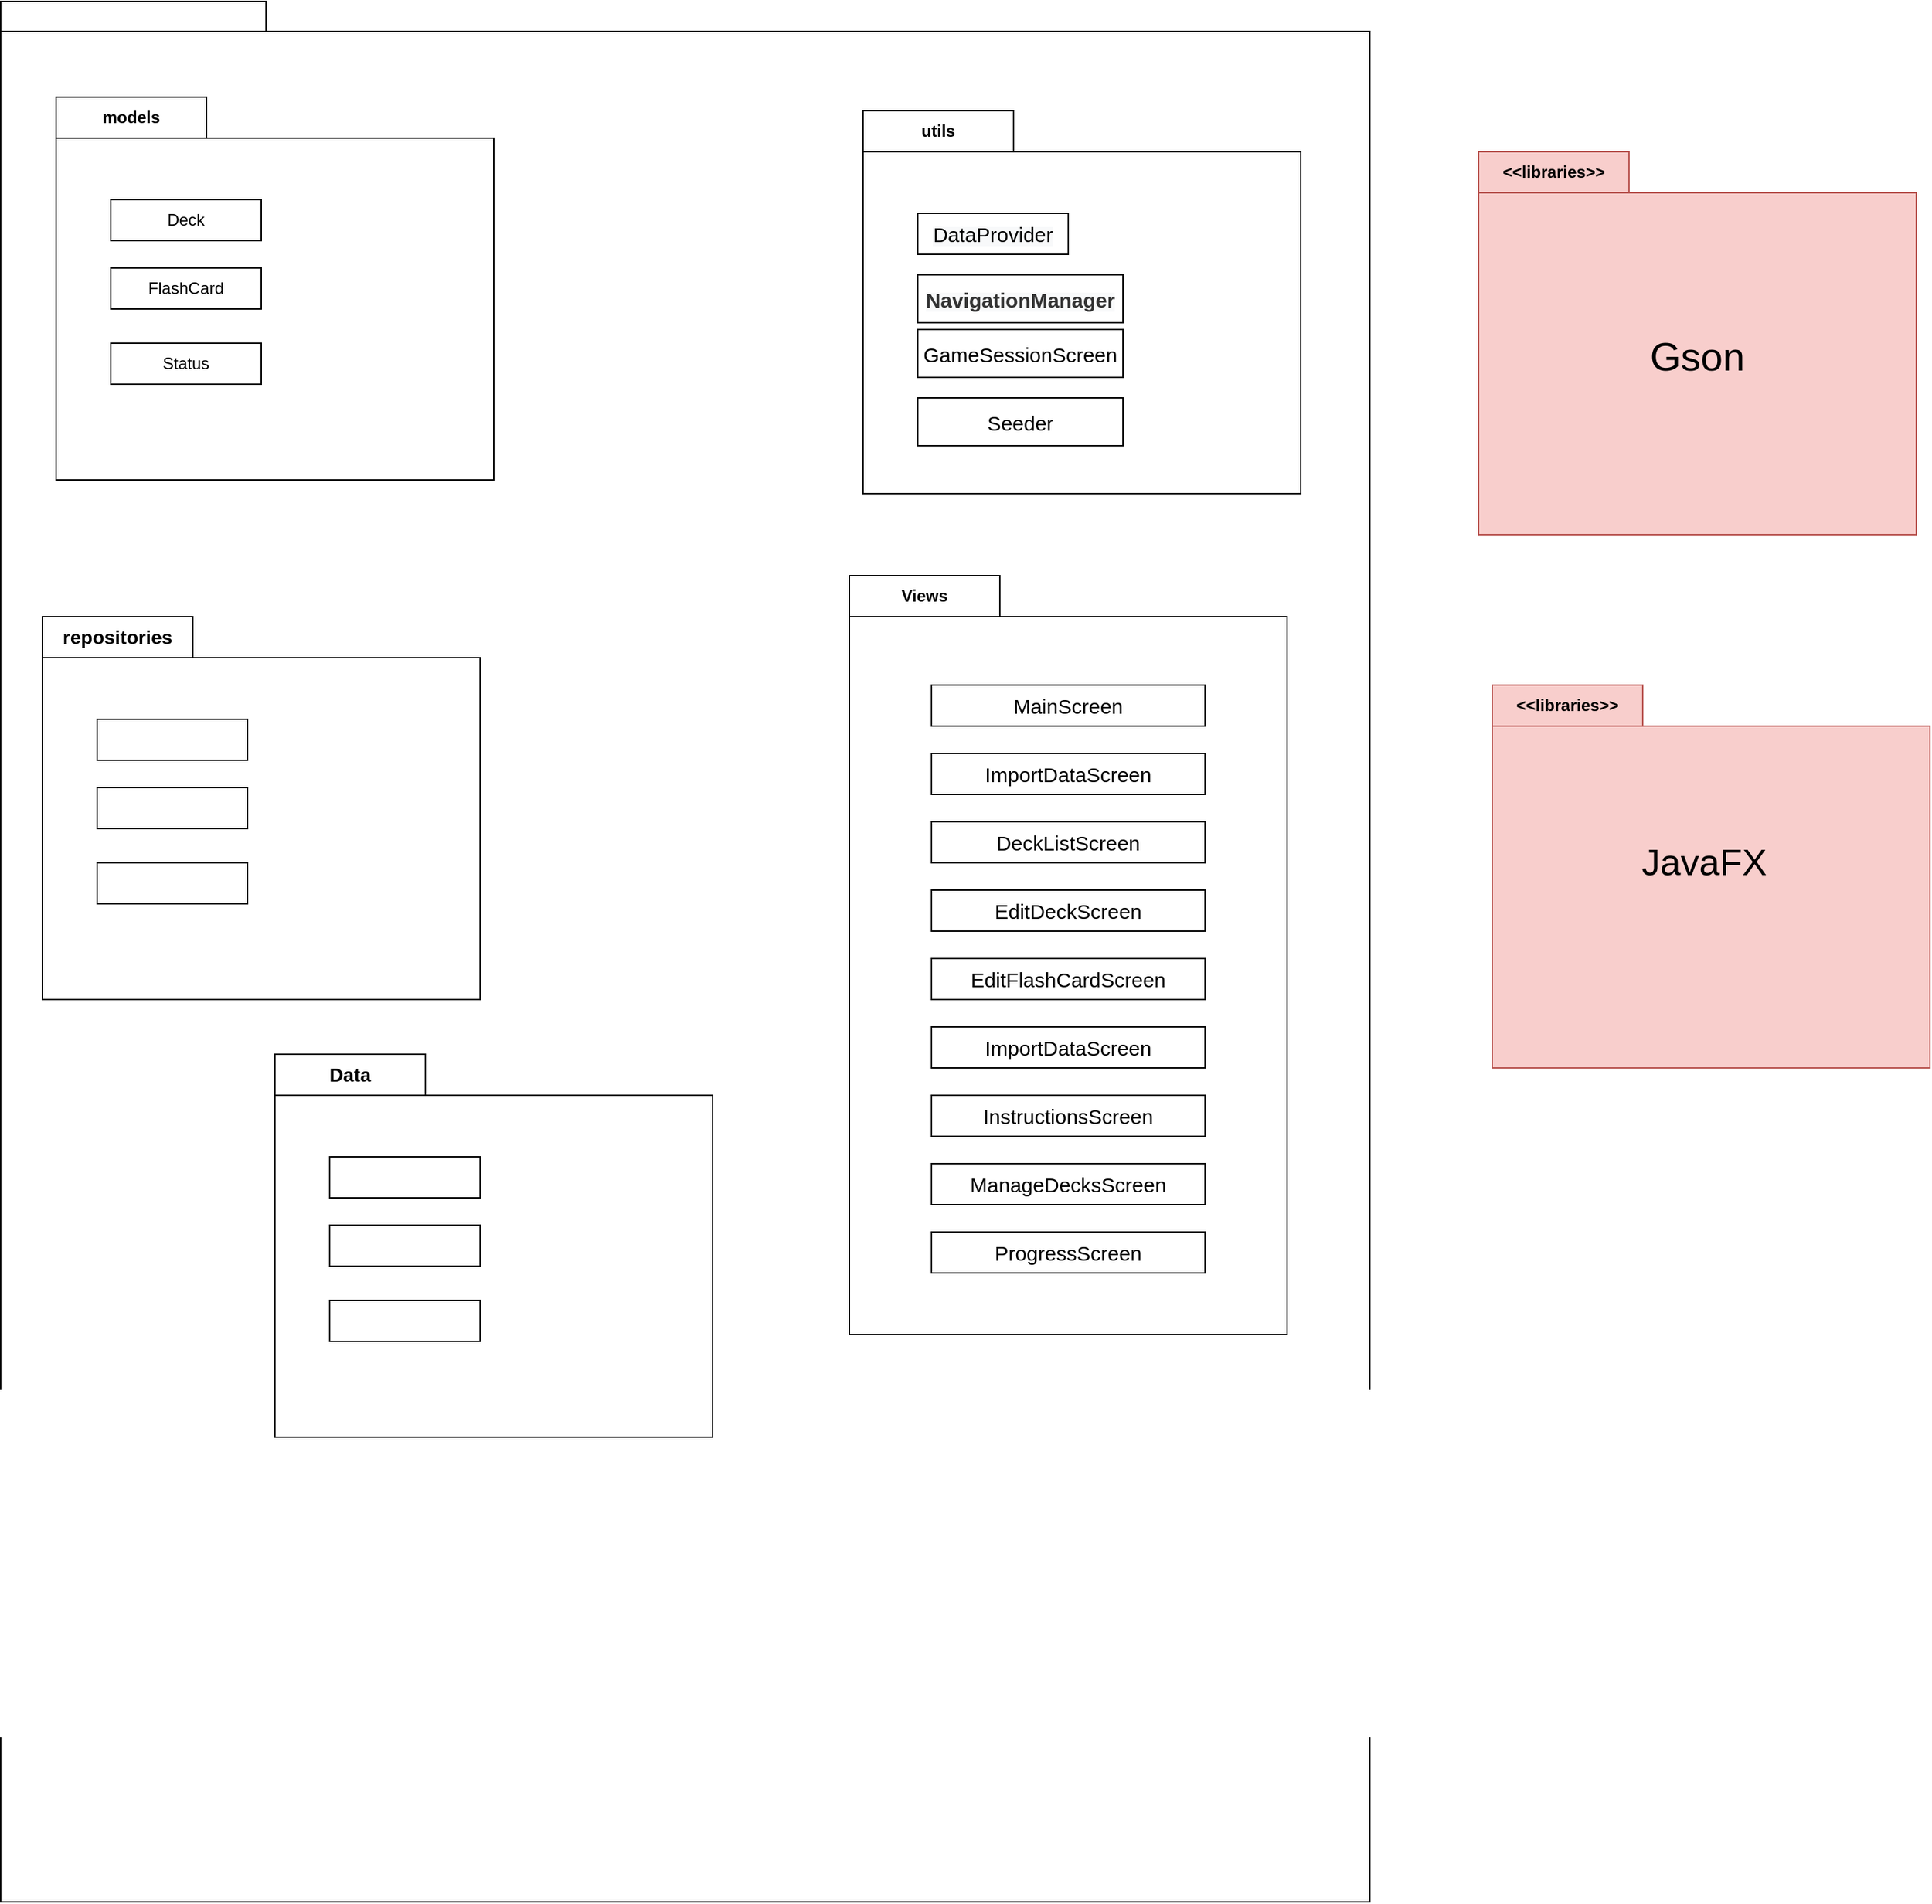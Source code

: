 <mxfile version="24.2.0" type="github">
  <diagram name="Page-1" id="b5b7bab2-c9e2-2cf4-8b2a-24fd1a2a6d21">
    <mxGraphModel dx="1434" dy="756" grid="1" gridSize="10" guides="1" tooltips="1" connect="1" arrows="1" fold="1" page="1" pageScale="1" pageWidth="827" pageHeight="1169" background="none" math="0" shadow="0">
      <root>
        <mxCell id="0" />
        <mxCell id="1" parent="0" />
        <mxCell id="6e0c8c40b5770093-72" value="" style="shape=folder;fontStyle=1;spacingTop=10;tabWidth=194;tabHeight=22;tabPosition=left;html=1;rounded=0;shadow=0;comic=0;labelBackgroundColor=none;strokeWidth=1;fillColor=none;fontFamily=Verdana;fontSize=10;align=center;" parent="1" vertex="1">
          <mxGeometry x="29.5" y="110" width="1001" height="1390" as="geometry" />
        </mxCell>
        <mxCell id="jYov9lkBJiWEw_87TPPv-8" value="models" style="shape=folder;fontStyle=1;tabWidth=110;tabHeight=30;tabPosition=left;html=1;boundedLbl=1;labelInHeader=1;container=1;collapsible=0;recursiveResize=0;whiteSpace=wrap;" parent="1" vertex="1">
          <mxGeometry x="70" y="180" width="320" height="280" as="geometry" />
        </mxCell>
        <mxCell id="jYov9lkBJiWEw_87TPPv-9" value="Deck" style="html=1;whiteSpace=wrap;" parent="jYov9lkBJiWEw_87TPPv-8" vertex="1">
          <mxGeometry width="110" height="30" relative="1" as="geometry">
            <mxPoint x="40" y="75" as="offset" />
          </mxGeometry>
        </mxCell>
        <mxCell id="jYov9lkBJiWEw_87TPPv-10" value="FlashCard" style="html=1;whiteSpace=wrap;" parent="jYov9lkBJiWEw_87TPPv-8" vertex="1">
          <mxGeometry x="40" y="125" width="110" height="30" as="geometry" />
        </mxCell>
        <mxCell id="jYov9lkBJiWEw_87TPPv-11" value="Status" style="html=1;whiteSpace=wrap;" parent="jYov9lkBJiWEw_87TPPv-8" vertex="1">
          <mxGeometry x="40" y="180" width="110" height="30" as="geometry" />
        </mxCell>
        <mxCell id="jYov9lkBJiWEw_87TPPv-13" value="utils" style="shape=folder;fontStyle=1;tabWidth=110;tabHeight=30;tabPosition=left;html=1;boundedLbl=1;labelInHeader=1;container=1;collapsible=0;recursiveResize=0;whiteSpace=wrap;" parent="1" vertex="1">
          <mxGeometry x="660" y="190" width="320" height="280" as="geometry" />
        </mxCell>
        <mxCell id="jYov9lkBJiWEw_87TPPv-14" value="&lt;span style=&quot;font-family: Helvetica, &amp;quot;VP Default&amp;quot;; background-color: rgb(248, 249, 250);&quot;&gt;&lt;font style=&quot;font-size: 15px;&quot;&gt;DataProvider&lt;/font&gt;&lt;/span&gt;" style="html=1;whiteSpace=wrap;" parent="jYov9lkBJiWEw_87TPPv-13" vertex="1">
          <mxGeometry width="110" height="30" relative="1" as="geometry">
            <mxPoint x="40" y="75" as="offset" />
          </mxGeometry>
        </mxCell>
        <mxCell id="jYov9lkBJiWEw_87TPPv-15" value="&lt;span style=&quot;color: rgb(51, 51, 51); font-family: Helvetica, &amp;quot;VP Default&amp;quot;; font-weight: 700; background-color: rgb(248, 249, 250);&quot;&gt;&lt;font style=&quot;font-size: 15px;&quot;&gt;NavigationManager&lt;/font&gt;&lt;/span&gt;" style="html=1;whiteSpace=wrap;" parent="jYov9lkBJiWEw_87TPPv-13" vertex="1">
          <mxGeometry x="40" y="120" width="150" height="35" as="geometry" />
        </mxCell>
        <mxCell id="3KkjFhO5kZM9Z0yDjFnr-19" value="&lt;span style=&quot;font-size: 15px;&quot;&gt;Seeder&lt;/span&gt;" style="html=1;whiteSpace=wrap;" parent="jYov9lkBJiWEw_87TPPv-13" vertex="1">
          <mxGeometry x="40" y="210" width="150" height="35" as="geometry" />
        </mxCell>
        <mxCell id="3KkjFhO5kZM9Z0yDjFnr-18" value="&lt;span style=&quot;font-size: 15px;&quot;&gt;GameSessionScreen&lt;/span&gt;" style="html=1;whiteSpace=wrap;" parent="jYov9lkBJiWEw_87TPPv-13" vertex="1">
          <mxGeometry x="40" y="160" width="150" height="35" as="geometry" />
        </mxCell>
        <mxCell id="jYov9lkBJiWEw_87TPPv-17" value="&lt;font style=&quot;font-size: 14px;&quot;&gt;repositories&lt;/font&gt;" style="shape=folder;fontStyle=1;tabWidth=110;tabHeight=30;tabPosition=left;html=1;boundedLbl=1;labelInHeader=1;container=1;collapsible=0;recursiveResize=0;whiteSpace=wrap;" parent="1" vertex="1">
          <mxGeometry x="60" y="560" width="320" height="280" as="geometry" />
        </mxCell>
        <mxCell id="jYov9lkBJiWEw_87TPPv-18" value="" style="html=1;whiteSpace=wrap;" parent="jYov9lkBJiWEw_87TPPv-17" vertex="1">
          <mxGeometry width="110" height="30" relative="1" as="geometry">
            <mxPoint x="40" y="75" as="offset" />
          </mxGeometry>
        </mxCell>
        <mxCell id="jYov9lkBJiWEw_87TPPv-19" value="" style="html=1;whiteSpace=wrap;" parent="jYov9lkBJiWEw_87TPPv-17" vertex="1">
          <mxGeometry x="40" y="125" width="110" height="30" as="geometry" />
        </mxCell>
        <mxCell id="jYov9lkBJiWEw_87TPPv-20" value="" style="html=1;whiteSpace=wrap;" parent="jYov9lkBJiWEw_87TPPv-17" vertex="1">
          <mxGeometry x="40" y="180" width="110" height="30" as="geometry" />
        </mxCell>
        <mxCell id="jYov9lkBJiWEw_87TPPv-21" value="Views" style="shape=folder;fontStyle=1;tabWidth=110;tabHeight=30;tabPosition=left;html=1;boundedLbl=1;labelInHeader=1;container=1;collapsible=0;recursiveResize=0;whiteSpace=wrap;" parent="1" vertex="1">
          <mxGeometry x="650" y="530" width="320" height="555" as="geometry" />
        </mxCell>
        <mxCell id="jYov9lkBJiWEw_87TPPv-22" value="&lt;font style=&quot;font-size: 15px;&quot;&gt;ImportDataScreen&lt;/font&gt;" style="html=1;whiteSpace=wrap;strokeWidth=1;" parent="jYov9lkBJiWEw_87TPPv-21" vertex="1">
          <mxGeometry width="200" height="30" relative="1" as="geometry">
            <mxPoint x="60" y="130" as="offset" />
          </mxGeometry>
        </mxCell>
        <mxCell id="3KkjFhO5kZM9Z0yDjFnr-16" value="&lt;font style=&quot;font-size: 15px;&quot;&gt;EditDeckScreen&lt;/font&gt;" style="html=1;whiteSpace=wrap;" parent="jYov9lkBJiWEw_87TPPv-21" vertex="1">
          <mxGeometry x="60" y="230" width="200" height="30" as="geometry" />
        </mxCell>
        <mxCell id="jYov9lkBJiWEw_87TPPv-23" value="&lt;span style=&quot;font-size: 15px;&quot;&gt;MainScreen&lt;/span&gt;" style="html=1;whiteSpace=wrap;" parent="jYov9lkBJiWEw_87TPPv-21" vertex="1">
          <mxGeometry x="60" y="80" width="200" height="30" as="geometry" />
        </mxCell>
        <mxCell id="3KkjFhO5kZM9Z0yDjFnr-15" value="&lt;font style=&quot;font-size: 15px;&quot;&gt;DeckListScreen&lt;/font&gt;" style="html=1;whiteSpace=wrap;" parent="jYov9lkBJiWEw_87TPPv-21" vertex="1">
          <mxGeometry x="60" y="180" width="200" height="30" as="geometry" />
        </mxCell>
        <mxCell id="bnj7_NOcVBMgTkuTG1it-3" value="&lt;font style=&quot;font-size: 15px;&quot;&gt;InstructionsScreen&lt;/font&gt;" style="html=1;whiteSpace=wrap;" parent="jYov9lkBJiWEw_87TPPv-21" vertex="1">
          <mxGeometry x="60" y="380" width="200" height="30" as="geometry" />
        </mxCell>
        <mxCell id="bnj7_NOcVBMgTkuTG1it-2" value="&lt;span style=&quot;font-size: 15px;&quot;&gt;ImportDataScreen&lt;/span&gt;" style="html=1;whiteSpace=wrap;" parent="jYov9lkBJiWEw_87TPPv-21" vertex="1">
          <mxGeometry x="60" y="330" width="200" height="30" as="geometry" />
        </mxCell>
        <mxCell id="bnj7_NOcVBMgTkuTG1it-1" value="&lt;font style=&quot;font-size: 15px;&quot;&gt;EditFlashCardScreen&lt;/font&gt;" style="html=1;whiteSpace=wrap;" parent="jYov9lkBJiWEw_87TPPv-21" vertex="1">
          <mxGeometry x="60" y="280" width="200" height="30" as="geometry" />
        </mxCell>
        <mxCell id="bnj7_NOcVBMgTkuTG1it-5" value="&lt;font style=&quot;font-size: 15px;&quot;&gt;ManageDecksScreen&lt;/font&gt;" style="html=1;whiteSpace=wrap;" parent="jYov9lkBJiWEw_87TPPv-21" vertex="1">
          <mxGeometry x="60" y="430" width="200" height="30" as="geometry" />
        </mxCell>
        <mxCell id="bnj7_NOcVBMgTkuTG1it-4" value="&lt;font style=&quot;font-size: 15px;&quot;&gt;ProgressScreen&lt;/font&gt;" style="html=1;whiteSpace=wrap;" parent="jYov9lkBJiWEw_87TPPv-21" vertex="1">
          <mxGeometry x="60" y="480" width="200" height="30" as="geometry" />
        </mxCell>
        <mxCell id="3KkjFhO5kZM9Z0yDjFnr-5" value="&amp;lt;&amp;lt;libraries&amp;gt;&amp;gt;" style="shape=folder;fontStyle=1;tabWidth=110;tabHeight=30;tabPosition=left;html=1;boundedLbl=1;labelInHeader=1;container=1;collapsible=0;recursiveResize=0;whiteSpace=wrap;fillColor=#f8cecc;strokeColor=#b85450;" parent="1" vertex="1">
          <mxGeometry x="1110" y="220" width="320" height="280" as="geometry" />
        </mxCell>
        <mxCell id="3KkjFhO5kZM9Z0yDjFnr-13" value="&lt;font style=&quot;font-size: 29px;&quot;&gt;Gson&lt;/font&gt;" style="text;strokeColor=none;align=center;fillColor=none;html=1;verticalAlign=middle;whiteSpace=wrap;rounded=0;" parent="3KkjFhO5kZM9Z0yDjFnr-5" vertex="1">
          <mxGeometry x="30" y="80" width="260" height="140" as="geometry" />
        </mxCell>
        <mxCell id="3KkjFhO5kZM9Z0yDjFnr-9" value="&amp;lt;&amp;lt;libraries&amp;gt;&amp;gt;" style="shape=folder;fontStyle=1;tabWidth=110;tabHeight=30;tabPosition=left;html=1;boundedLbl=1;labelInHeader=1;container=1;collapsible=0;recursiveResize=0;whiteSpace=wrap;fillColor=#f8cecc;strokeColor=#b85450;" parent="1" vertex="1">
          <mxGeometry x="1120" y="610" width="320" height="280" as="geometry" />
        </mxCell>
        <mxCell id="3KkjFhO5kZM9Z0yDjFnr-14" value="&lt;font style=&quot;font-size: 27px;&quot;&gt;JavaFX&lt;/font&gt;" style="text;strokeColor=none;align=center;fillColor=none;html=1;verticalAlign=middle;whiteSpace=wrap;rounded=0;" parent="3KkjFhO5kZM9Z0yDjFnr-9" vertex="1">
          <mxGeometry x="50" y="80" width="210" height="100" as="geometry" />
        </mxCell>
        <mxCell id="3KkjFhO5kZM9Z0yDjFnr-20" value="&lt;font style=&quot;font-size: 14px;&quot;&gt;Data&lt;/font&gt;" style="shape=folder;fontStyle=1;tabWidth=110;tabHeight=30;tabPosition=left;html=1;boundedLbl=1;labelInHeader=1;container=1;collapsible=0;recursiveResize=0;whiteSpace=wrap;" parent="1" vertex="1">
          <mxGeometry x="230" y="880" width="320" height="280" as="geometry" />
        </mxCell>
        <mxCell id="3KkjFhO5kZM9Z0yDjFnr-21" value="" style="html=1;whiteSpace=wrap;" parent="3KkjFhO5kZM9Z0yDjFnr-20" vertex="1">
          <mxGeometry width="110" height="30" relative="1" as="geometry">
            <mxPoint x="40" y="75" as="offset" />
          </mxGeometry>
        </mxCell>
        <mxCell id="3KkjFhO5kZM9Z0yDjFnr-22" value="" style="html=1;whiteSpace=wrap;" parent="3KkjFhO5kZM9Z0yDjFnr-20" vertex="1">
          <mxGeometry x="40" y="125" width="110" height="30" as="geometry" />
        </mxCell>
        <mxCell id="3KkjFhO5kZM9Z0yDjFnr-23" value="" style="html=1;whiteSpace=wrap;" parent="3KkjFhO5kZM9Z0yDjFnr-20" vertex="1">
          <mxGeometry x="40" y="180" width="110" height="30" as="geometry" />
        </mxCell>
      </root>
    </mxGraphModel>
  </diagram>
</mxfile>

